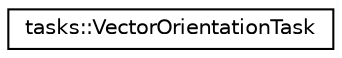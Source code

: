 digraph "Graphical Class Hierarchy"
{
 // LATEX_PDF_SIZE
  edge [fontname="Helvetica",fontsize="10",labelfontname="Helvetica",labelfontsize="10"];
  node [fontname="Helvetica",fontsize="10",shape=record];
  rankdir="LR";
  Node0 [label="tasks::VectorOrientationTask",height=0.2,width=0.4,color="black", fillcolor="white", style="filled",URL="$classtasks_1_1VectorOrientationTask.html",tooltip=" "];
}
